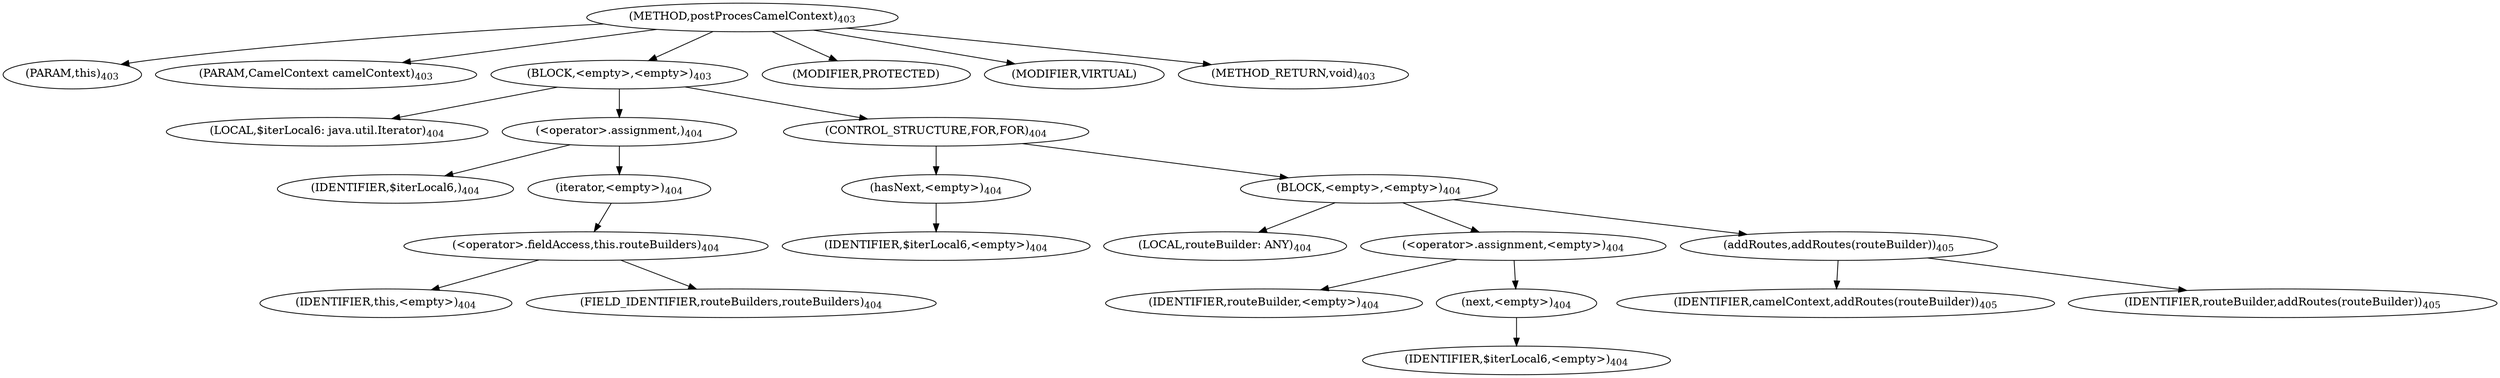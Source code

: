 digraph "postProcesCamelContext" {  
"1102" [label = <(METHOD,postProcesCamelContext)<SUB>403</SUB>> ]
"1103" [label = <(PARAM,this)<SUB>403</SUB>> ]
"1104" [label = <(PARAM,CamelContext camelContext)<SUB>403</SUB>> ]
"1105" [label = <(BLOCK,&lt;empty&gt;,&lt;empty&gt;)<SUB>403</SUB>> ]
"1106" [label = <(LOCAL,$iterLocal6: java.util.Iterator)<SUB>404</SUB>> ]
"1107" [label = <(&lt;operator&gt;.assignment,)<SUB>404</SUB>> ]
"1108" [label = <(IDENTIFIER,$iterLocal6,)<SUB>404</SUB>> ]
"1109" [label = <(iterator,&lt;empty&gt;)<SUB>404</SUB>> ]
"1110" [label = <(&lt;operator&gt;.fieldAccess,this.routeBuilders)<SUB>404</SUB>> ]
"1111" [label = <(IDENTIFIER,this,&lt;empty&gt;)<SUB>404</SUB>> ]
"1112" [label = <(FIELD_IDENTIFIER,routeBuilders,routeBuilders)<SUB>404</SUB>> ]
"1113" [label = <(CONTROL_STRUCTURE,FOR,FOR)<SUB>404</SUB>> ]
"1114" [label = <(hasNext,&lt;empty&gt;)<SUB>404</SUB>> ]
"1115" [label = <(IDENTIFIER,$iterLocal6,&lt;empty&gt;)<SUB>404</SUB>> ]
"1116" [label = <(BLOCK,&lt;empty&gt;,&lt;empty&gt;)<SUB>404</SUB>> ]
"1117" [label = <(LOCAL,routeBuilder: ANY)<SUB>404</SUB>> ]
"1118" [label = <(&lt;operator&gt;.assignment,&lt;empty&gt;)<SUB>404</SUB>> ]
"1119" [label = <(IDENTIFIER,routeBuilder,&lt;empty&gt;)<SUB>404</SUB>> ]
"1120" [label = <(next,&lt;empty&gt;)<SUB>404</SUB>> ]
"1121" [label = <(IDENTIFIER,$iterLocal6,&lt;empty&gt;)<SUB>404</SUB>> ]
"1122" [label = <(addRoutes,addRoutes(routeBuilder))<SUB>405</SUB>> ]
"1123" [label = <(IDENTIFIER,camelContext,addRoutes(routeBuilder))<SUB>405</SUB>> ]
"1124" [label = <(IDENTIFIER,routeBuilder,addRoutes(routeBuilder))<SUB>405</SUB>> ]
"1125" [label = <(MODIFIER,PROTECTED)> ]
"1126" [label = <(MODIFIER,VIRTUAL)> ]
"1127" [label = <(METHOD_RETURN,void)<SUB>403</SUB>> ]
  "1102" -> "1103" 
  "1102" -> "1104" 
  "1102" -> "1105" 
  "1102" -> "1125" 
  "1102" -> "1126" 
  "1102" -> "1127" 
  "1105" -> "1106" 
  "1105" -> "1107" 
  "1105" -> "1113" 
  "1107" -> "1108" 
  "1107" -> "1109" 
  "1109" -> "1110" 
  "1110" -> "1111" 
  "1110" -> "1112" 
  "1113" -> "1114" 
  "1113" -> "1116" 
  "1114" -> "1115" 
  "1116" -> "1117" 
  "1116" -> "1118" 
  "1116" -> "1122" 
  "1118" -> "1119" 
  "1118" -> "1120" 
  "1120" -> "1121" 
  "1122" -> "1123" 
  "1122" -> "1124" 
}
